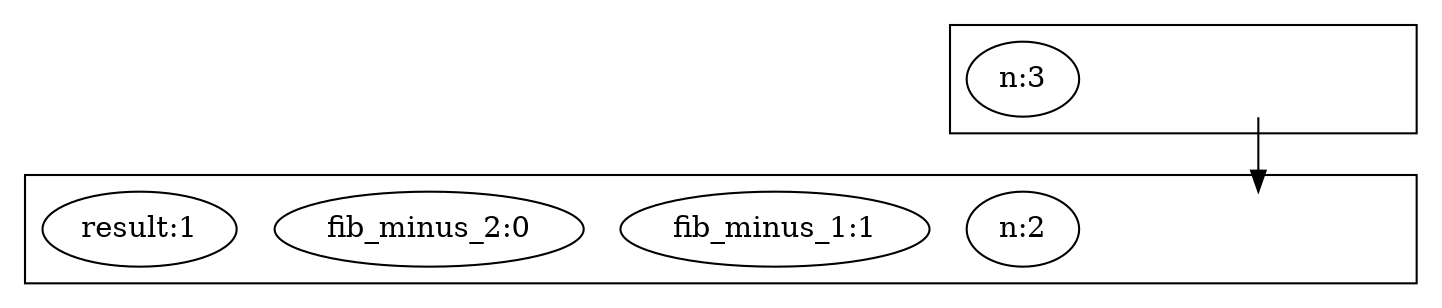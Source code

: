 digraph root {
	graph [compound=true]
	subgraph cluster__3_0 {
		graph [label=""]
		cluster__3_0 [style=invisible]
		"26_n:3" [label="n:3"]
	}
	subgraph cluster__2_1 {
		graph [label=""]
		cluster__2_1 [style=invisible]
		cluster__3_0 -> cluster__2_1
		"27_n:2" [label="n:2"]
		"28_fib_minus_1:1" [label="fib_minus_1:1"]
		"29_fib_minus_2:0" [label="fib_minus_2:0"]
		"30_result:1" [label="result:1"]
	}
}
